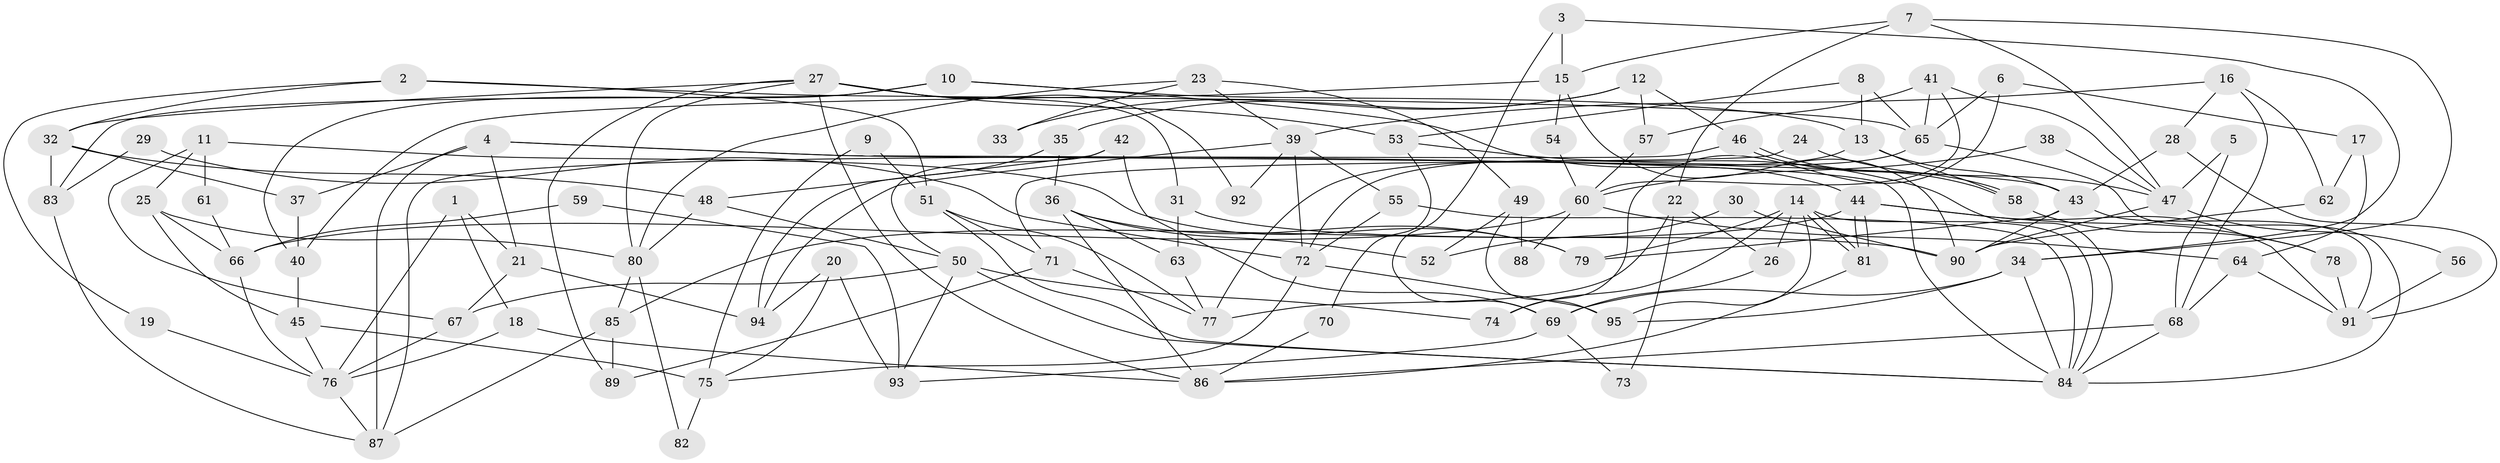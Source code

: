 // coarse degree distribution, {3: 0.08771929824561403, 5: 0.19298245614035087, 4: 0.2982456140350877, 2: 0.17543859649122806, 7: 0.03508771929824561, 6: 0.08771929824561403, 8: 0.07017543859649122, 10: 0.017543859649122806, 11: 0.017543859649122806, 9: 0.017543859649122806}
// Generated by graph-tools (version 1.1) at 2025/54/03/04/25 21:54:55]
// undirected, 95 vertices, 190 edges
graph export_dot {
graph [start="1"]
  node [color=gray90,style=filled];
  1;
  2;
  3;
  4;
  5;
  6;
  7;
  8;
  9;
  10;
  11;
  12;
  13;
  14;
  15;
  16;
  17;
  18;
  19;
  20;
  21;
  22;
  23;
  24;
  25;
  26;
  27;
  28;
  29;
  30;
  31;
  32;
  33;
  34;
  35;
  36;
  37;
  38;
  39;
  40;
  41;
  42;
  43;
  44;
  45;
  46;
  47;
  48;
  49;
  50;
  51;
  52;
  53;
  54;
  55;
  56;
  57;
  58;
  59;
  60;
  61;
  62;
  63;
  64;
  65;
  66;
  67;
  68;
  69;
  70;
  71;
  72;
  73;
  74;
  75;
  76;
  77;
  78;
  79;
  80;
  81;
  82;
  83;
  84;
  85;
  86;
  87;
  88;
  89;
  90;
  91;
  92;
  93;
  94;
  95;
  1 -- 18;
  1 -- 76;
  1 -- 21;
  2 -- 65;
  2 -- 32;
  2 -- 19;
  2 -- 51;
  3 -- 69;
  3 -- 34;
  3 -- 15;
  4 -- 21;
  4 -- 84;
  4 -- 37;
  4 -- 43;
  4 -- 87;
  5 -- 68;
  5 -- 47;
  6 -- 74;
  6 -- 65;
  6 -- 17;
  7 -- 15;
  7 -- 34;
  7 -- 22;
  7 -- 47;
  8 -- 65;
  8 -- 53;
  8 -- 13;
  9 -- 75;
  9 -- 51;
  10 -- 83;
  10 -- 13;
  10 -- 40;
  10 -- 44;
  11 -- 25;
  11 -- 79;
  11 -- 61;
  11 -- 67;
  12 -- 46;
  12 -- 35;
  12 -- 33;
  12 -- 57;
  13 -- 43;
  13 -- 58;
  13 -- 77;
  14 -- 81;
  14 -- 81;
  14 -- 79;
  14 -- 26;
  14 -- 74;
  14 -- 84;
  14 -- 95;
  15 -- 90;
  15 -- 40;
  15 -- 54;
  16 -- 62;
  16 -- 28;
  16 -- 39;
  16 -- 68;
  17 -- 64;
  17 -- 62;
  18 -- 86;
  18 -- 76;
  19 -- 76;
  20 -- 93;
  20 -- 94;
  20 -- 75;
  21 -- 67;
  21 -- 94;
  22 -- 77;
  22 -- 26;
  22 -- 73;
  23 -- 80;
  23 -- 39;
  23 -- 33;
  23 -- 49;
  24 -- 47;
  24 -- 71;
  25 -- 66;
  25 -- 80;
  25 -- 45;
  26 -- 69;
  27 -- 89;
  27 -- 32;
  27 -- 31;
  27 -- 53;
  27 -- 80;
  27 -- 86;
  27 -- 92;
  28 -- 91;
  28 -- 43;
  29 -- 83;
  29 -- 72;
  30 -- 90;
  30 -- 52;
  31 -- 90;
  31 -- 63;
  32 -- 48;
  32 -- 37;
  32 -- 83;
  34 -- 95;
  34 -- 84;
  34 -- 69;
  35 -- 94;
  35 -- 36;
  36 -- 86;
  36 -- 63;
  36 -- 52;
  36 -- 79;
  37 -- 40;
  38 -- 60;
  38 -- 47;
  39 -- 55;
  39 -- 72;
  39 -- 92;
  39 -- 94;
  40 -- 45;
  41 -- 65;
  41 -- 60;
  41 -- 47;
  41 -- 57;
  42 -- 50;
  42 -- 69;
  42 -- 48;
  43 -- 91;
  43 -- 79;
  43 -- 90;
  44 -- 81;
  44 -- 81;
  44 -- 78;
  44 -- 85;
  44 -- 91;
  45 -- 75;
  45 -- 76;
  46 -- 58;
  46 -- 58;
  46 -- 87;
  47 -- 56;
  47 -- 90;
  48 -- 50;
  48 -- 80;
  49 -- 95;
  49 -- 52;
  49 -- 88;
  50 -- 67;
  50 -- 84;
  50 -- 74;
  50 -- 93;
  51 -- 84;
  51 -- 71;
  51 -- 77;
  53 -- 84;
  53 -- 70;
  54 -- 60;
  55 -- 84;
  55 -- 72;
  56 -- 91;
  57 -- 60;
  58 -- 78;
  59 -- 93;
  59 -- 66;
  60 -- 64;
  60 -- 66;
  60 -- 88;
  61 -- 66;
  62 -- 90;
  63 -- 77;
  64 -- 91;
  64 -- 68;
  65 -- 72;
  65 -- 84;
  66 -- 76;
  67 -- 76;
  68 -- 86;
  68 -- 84;
  69 -- 73;
  69 -- 93;
  70 -- 86;
  71 -- 77;
  71 -- 89;
  72 -- 75;
  72 -- 95;
  75 -- 82;
  76 -- 87;
  78 -- 91;
  80 -- 82;
  80 -- 85;
  81 -- 86;
  83 -- 87;
  85 -- 87;
  85 -- 89;
}
